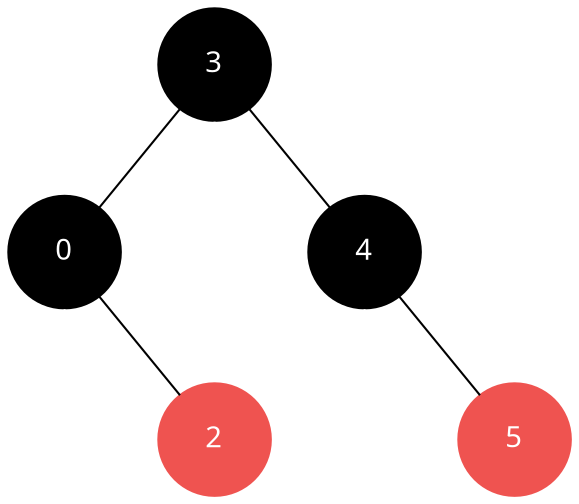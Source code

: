 digraph {
size="10,10"
fontpath="/home/M/.fonts/"
	node [shape=circle]
	node [style=filled]
	node [color=black]
	node [fixedsize=true]
	node [height=0.75]
	node [width=0.75]
	node [fontcolor=white]
	node [fontname="Courier:Bold"]
	edge [arrowhead=none]
	edge [style=filled]
	edge [weight=10]
	edge [color=black]
	node [color=black]
	3
	edge [weight=10]
	edge [color=black]
	node [color=black]
	0
		3 -> 0
	edge [weight=100]
	edge [color=white]
	node [color=white]
	"[3"
		3 -> "[3"
	edge [weight=10]
	edge [color=black]
	node [color=black]
	4
		3 -> 4
	edge [weight=100]
	edge [color=white]
	node [color=white]
	"|4"
		4 -> "|4"
	edge [weight=10]
	edge [color=black]
	node [color="#ef5350"]
	5
		4 -> 5
	edge [weight=100]
	edge [color=white]
	node [color=white]
	"|0"
		0 -> "|0"
	edge [weight=10]
	edge [color=black]
	node [color="#ef5350"]
	2
		0 -> 2
}
